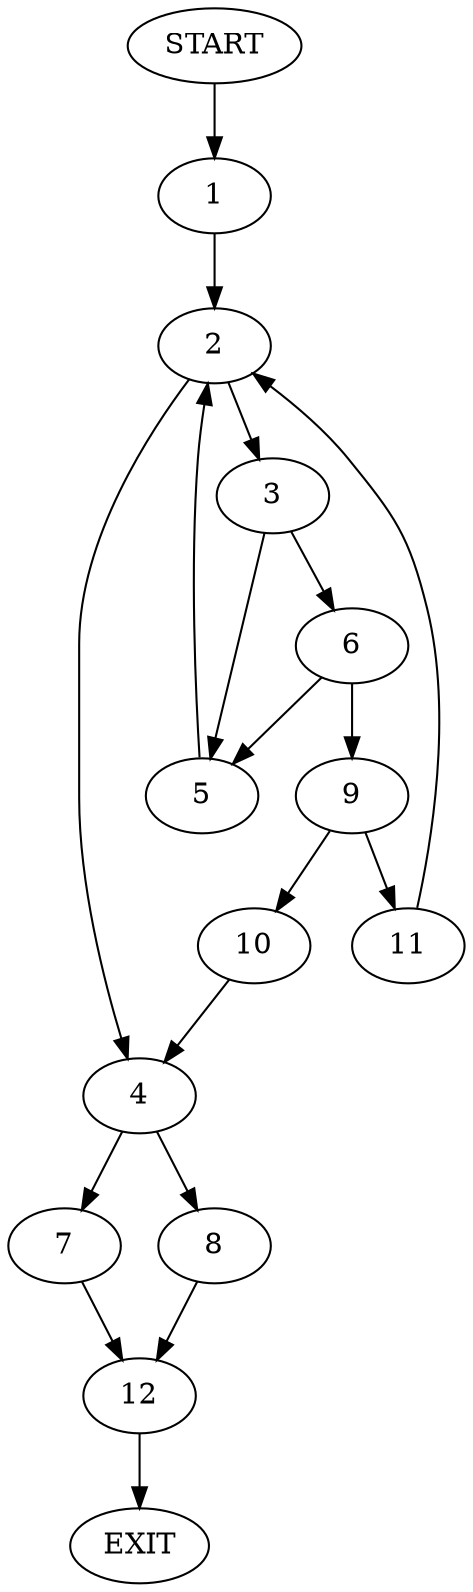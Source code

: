 digraph {
0 [label="START"]
13 [label="EXIT"]
0 -> 1
1 -> 2
2 -> 3
2 -> 4
3 -> 5
3 -> 6
4 -> 7
4 -> 8
6 -> 5
6 -> 9
5 -> 2
9 -> 10
9 -> 11
11 -> 2
10 -> 4
8 -> 12
7 -> 12
12 -> 13
}

